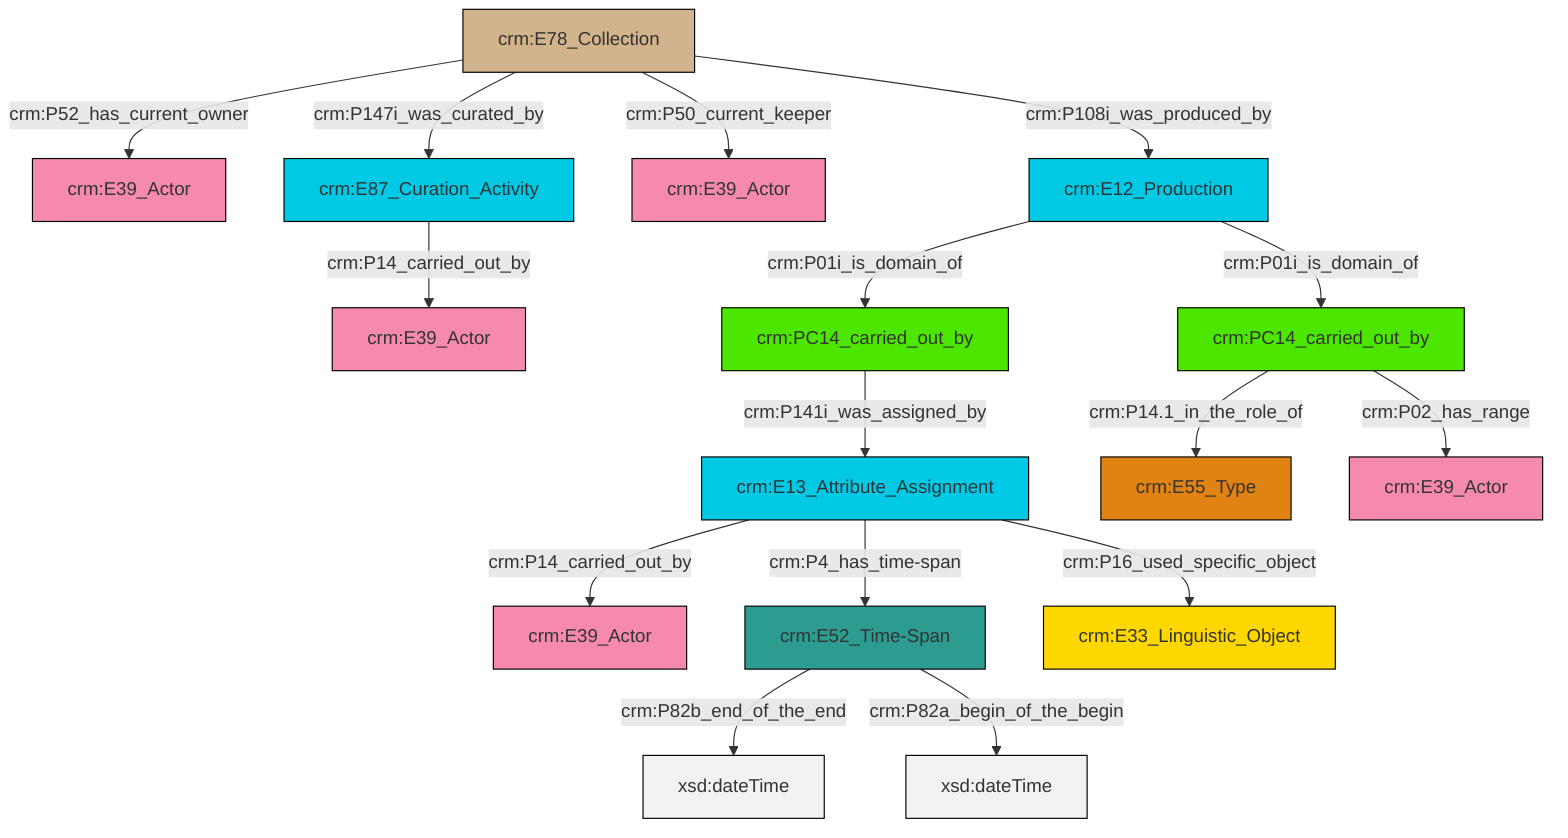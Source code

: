 graph TD
classDef Literal fill:#f2f2f2,stroke:#000000;
classDef CRM_Entity fill:#FFFFFF,stroke:#000000;
classDef Temporal_Entity fill:#00C9E6, stroke:#000000;
classDef Type fill:#E18312, stroke:#000000;
classDef Time-Span fill:#2C9C91, stroke:#000000;
classDef Appellation fill:#FFEB7F, stroke:#000000;
classDef Place fill:#008836, stroke:#000000;
classDef Persistent_Item fill:#B266B2, stroke:#000000;
classDef Conceptual_Object fill:#FFD700, stroke:#000000;
classDef Physical_Thing fill:#D2B48C, stroke:#000000;
classDef Actor fill:#f58aad, stroke:#000000;
classDef PC_Classes fill:#4ce600, stroke:#000000;
classDef Multi fill:#cccccc,stroke:#000000;

2["crm:E87_Curation_Activity"]:::Temporal_Entity -->|crm:P14_carried_out_by| 3["crm:E39_Actor"]:::Actor
7["crm:E78_Collection"]:::Physical_Thing -->|crm:P50_current_keeper| 4["crm:E39_Actor"]:::Actor
10["crm:E13_Attribute_Assignment"]:::Temporal_Entity -->|crm:P14_carried_out_by| 8["crm:E39_Actor"]:::Actor
12["crm:PC14_carried_out_by"]:::PC_Classes -->|crm:P141i_was_assigned_by| 10["crm:E13_Attribute_Assignment"]:::Temporal_Entity
13["crm:E52_Time-Span"]:::Time-Span -->|crm:P82b_end_of_the_end| 14[xsd:dateTime]:::Literal
7["crm:E78_Collection"]:::Physical_Thing -->|crm:P147i_was_curated_by| 2["crm:E87_Curation_Activity"]:::Temporal_Entity
10["crm:E13_Attribute_Assignment"]:::Temporal_Entity -->|crm:P16_used_specific_object| 15["crm:E33_Linguistic_Object"]:::Conceptual_Object
18["crm:E12_Production"]:::Temporal_Entity -->|crm:P01i_is_domain_of| 12["crm:PC14_carried_out_by"]:::PC_Classes
7["crm:E78_Collection"]:::Physical_Thing -->|crm:P52_has_current_owner| 0["crm:E39_Actor"]:::Actor
7["crm:E78_Collection"]:::Physical_Thing -->|crm:P108i_was_produced_by| 18["crm:E12_Production"]:::Temporal_Entity
19["crm:PC14_carried_out_by"]:::PC_Classes -->|crm:P14.1_in_the_role_of| 20["crm:E55_Type"]:::Type
13["crm:E52_Time-Span"]:::Time-Span -->|crm:P82a_begin_of_the_begin| 23[xsd:dateTime]:::Literal
10["crm:E13_Attribute_Assignment"]:::Temporal_Entity -->|crm:P4_has_time-span| 13["crm:E52_Time-Span"]:::Time-Span
19["crm:PC14_carried_out_by"]:::PC_Classes -->|crm:P02_has_range| 27["crm:E39_Actor"]:::Actor
18["crm:E12_Production"]:::Temporal_Entity -->|crm:P01i_is_domain_of| 19["crm:PC14_carried_out_by"]:::PC_Classes